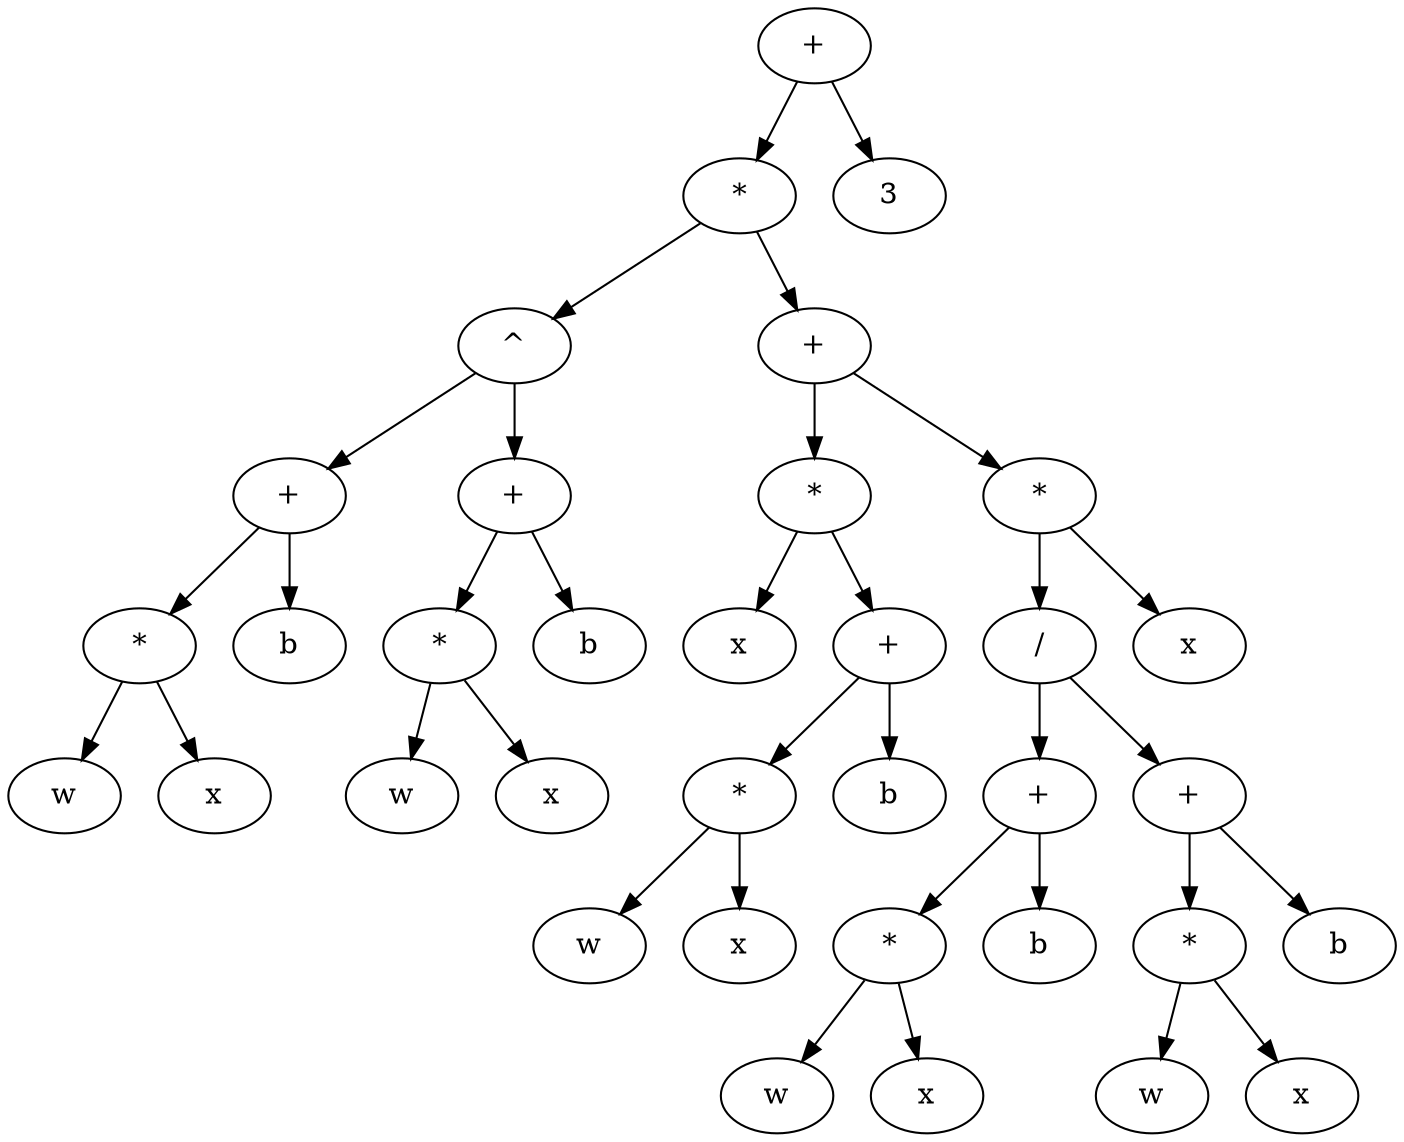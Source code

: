 strict digraph  {
	graph [epsilon=0.01];
	node [label="\N"];
	268	 [label="+"];
	269	 [label="*"];
	268 -> 269;
	357	 [label=3];
	268 -> 357;
	270	 [label="^"];
	269 -> 270;
	281	 [label="+"];
	269 -> 281;
	271	 [label="+"];
	270 -> 271;
	276	 [label="+"];
	270 -> 276;
	272	 [label="*"];
	271 -> 272;
	275	 [label=b];
	271 -> 275;
	273	 [label=w];
	272 -> 273;
	274	 [label=x];
	272 -> 274;
	277	 [label="*"];
	276 -> 277;
	280	 [label=b];
	276 -> 280;
	278	 [label=w];
	277 -> 278;
	279	 [label=x];
	277 -> 279;
	282	 [label="*"];
	281 -> 282;
	297	 [label="*"];
	281 -> 297;
	287	 [label=x];
	282 -> 287;
	292	 [label="+"];
	282 -> 292;
	293	 [label="*"];
	292 -> 293;
	296	 [label=b];
	292 -> 296;
	294	 [label=w];
	293 -> 294;
	295	 [label=x];
	293 -> 295;
	298	 [label="/"];
	297 -> 298;
	313	 [label=x];
	297 -> 313;
	299	 [label="+"];
	298 -> 299;
	304	 [label="+"];
	298 -> 304;
	300	 [label="*"];
	299 -> 300;
	303	 [label=b];
	299 -> 303;
	301	 [label=w];
	300 -> 301;
	302	 [label=x];
	300 -> 302;
	305	 [label="*"];
	304 -> 305;
	308	 [label=b];
	304 -> 308;
	306	 [label=w];
	305 -> 306;
	307	 [label=x];
	305 -> 307;
}

